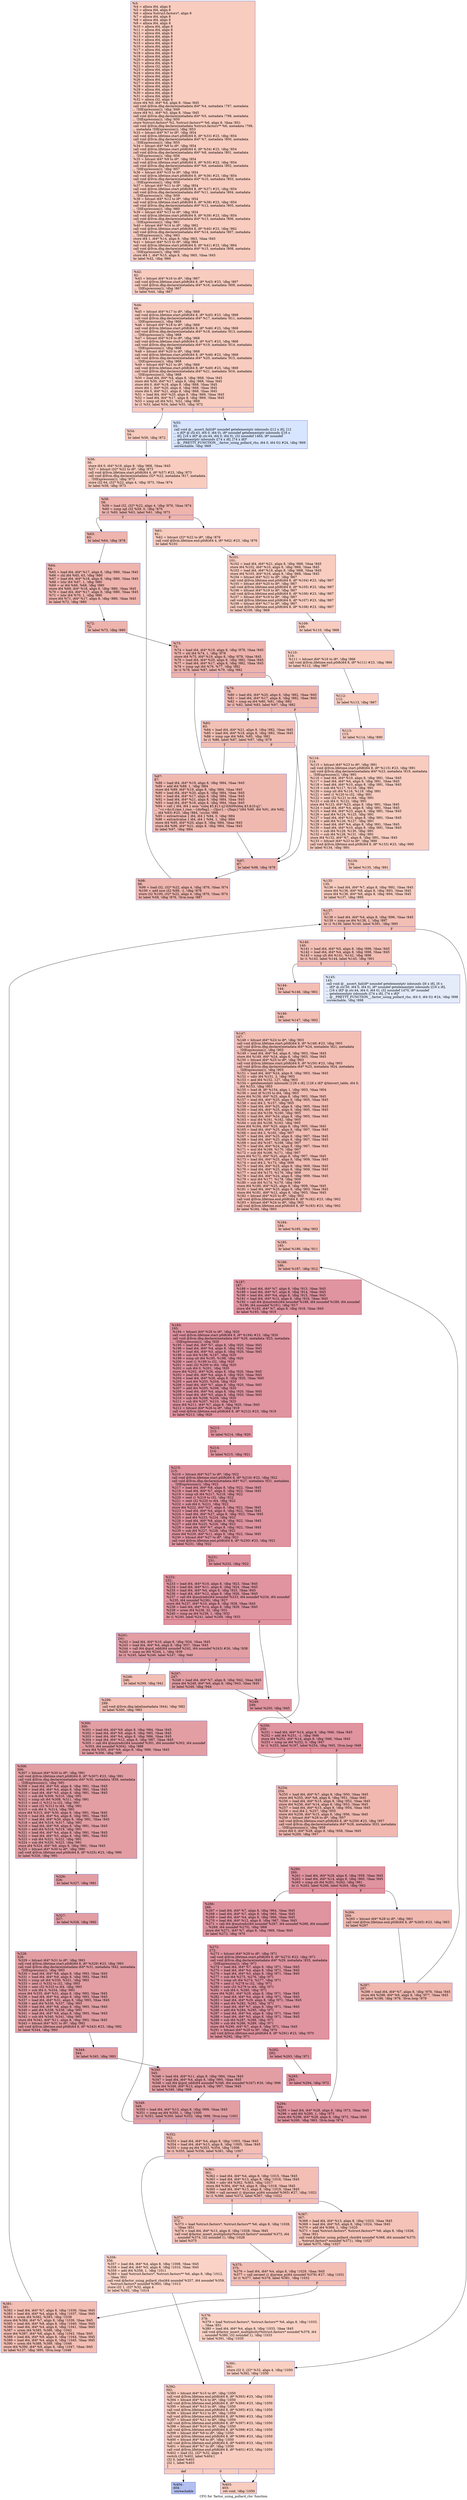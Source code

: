digraph "CFG for 'factor_using_pollard_rho' function" {
	label="CFG for 'factor_using_pollard_rho' function";

	Node0x19f67d0 [shape=record,color="#3d50c3ff", style=filled, fillcolor="#f08b6e70",label="{%3:\l  %4 = alloca i64, align 8\l  %5 = alloca i64, align 8\l  %6 = alloca %struct.factors*, align 8\l  %7 = alloca i64, align 8\l  %8 = alloca i64, align 8\l  %9 = alloca i64, align 8\l  %10 = alloca i64, align 8\l  %11 = alloca i64, align 8\l  %12 = alloca i64, align 8\l  %13 = alloca i64, align 8\l  %14 = alloca i64, align 8\l  %15 = alloca i64, align 8\l  %16 = alloca i64, align 8\l  %17 = alloca i64, align 8\l  %18 = alloca i64, align 8\l  %19 = alloca i64, align 8\l  %20 = alloca i64, align 8\l  %21 = alloca i64, align 8\l  %22 = alloca i32, align 4\l  %23 = alloca i64, align 8\l  %24 = alloca i64, align 8\l  %25 = alloca i64, align 8\l  %26 = alloca i64, align 8\l  %27 = alloca i64, align 8\l  %28 = alloca i64, align 8\l  %29 = alloca i64, align 8\l  %30 = alloca i64, align 8\l  %31 = alloca i64, align 8\l  %32 = alloca i32, align 4\l  store i64 %0, i64* %4, align 8, !tbaa !845\l  call void @llvm.dbg.declare(metadata i64* %4, metadata !797, metadata\l... !DIExpression()), !dbg !849\l  store i64 %1, i64* %5, align 8, !tbaa !845\l  call void @llvm.dbg.declare(metadata i64* %5, metadata !798, metadata\l... !DIExpression()), !dbg !850\l  store %struct.factors* %2, %struct.factors** %6, align 8, !tbaa !851\l  call void @llvm.dbg.declare(metadata %struct.factors** %6, metadata !799,\l... metadata !DIExpression()), !dbg !853\l  %33 = bitcast i64* %7 to i8*, !dbg !854\l  call void @llvm.lifetime.start.p0i8(i64 8, i8* %33) #23, !dbg !854\l  call void @llvm.dbg.declare(metadata i64* %7, metadata !800, metadata\l... !DIExpression()), !dbg !855\l  %34 = bitcast i64* %8 to i8*, !dbg !854\l  call void @llvm.lifetime.start.p0i8(i64 8, i8* %34) #23, !dbg !854\l  call void @llvm.dbg.declare(metadata i64* %8, metadata !801, metadata\l... !DIExpression()), !dbg !856\l  %35 = bitcast i64* %9 to i8*, !dbg !854\l  call void @llvm.lifetime.start.p0i8(i64 8, i8* %35) #23, !dbg !854\l  call void @llvm.dbg.declare(metadata i64* %9, metadata !802, metadata\l... !DIExpression()), !dbg !857\l  %36 = bitcast i64* %10 to i8*, !dbg !854\l  call void @llvm.lifetime.start.p0i8(i64 8, i8* %36) #23, !dbg !854\l  call void @llvm.dbg.declare(metadata i64* %10, metadata !803, metadata\l... !DIExpression()), !dbg !858\l  %37 = bitcast i64* %11 to i8*, !dbg !854\l  call void @llvm.lifetime.start.p0i8(i64 8, i8* %37) #23, !dbg !854\l  call void @llvm.dbg.declare(metadata i64* %11, metadata !804, metadata\l... !DIExpression()), !dbg !859\l  %38 = bitcast i64* %12 to i8*, !dbg !854\l  call void @llvm.lifetime.start.p0i8(i64 8, i8* %38) #23, !dbg !854\l  call void @llvm.dbg.declare(metadata i64* %12, metadata !805, metadata\l... !DIExpression()), !dbg !860\l  %39 = bitcast i64* %13 to i8*, !dbg !854\l  call void @llvm.lifetime.start.p0i8(i64 8, i8* %39) #23, !dbg !854\l  call void @llvm.dbg.declare(metadata i64* %13, metadata !806, metadata\l... !DIExpression()), !dbg !861\l  %40 = bitcast i64* %14 to i8*, !dbg !862\l  call void @llvm.lifetime.start.p0i8(i64 8, i8* %40) #23, !dbg !862\l  call void @llvm.dbg.declare(metadata i64* %14, metadata !807, metadata\l... !DIExpression()), !dbg !863\l  store i64 1, i64* %14, align 8, !dbg !863, !tbaa !845\l  %41 = bitcast i64* %15 to i8*, !dbg !864\l  call void @llvm.lifetime.start.p0i8(i64 8, i8* %41) #23, !dbg !864\l  call void @llvm.dbg.declare(metadata i64* %15, metadata !808, metadata\l... !DIExpression()), !dbg !865\l  store i64 1, i64* %15, align 8, !dbg !865, !tbaa !845\l  br label %42, !dbg !866\l}"];
	Node0x19f67d0 -> Node0x19f6a90;
	Node0x19f6a90 [shape=record,color="#3d50c3ff", style=filled, fillcolor="#f08b6e70",label="{%42:\l42:                                               \l  %43 = bitcast i64* %16 to i8*, !dbg !867\l  call void @llvm.lifetime.start.p0i8(i64 8, i8* %43) #23, !dbg !867\l  call void @llvm.dbg.declare(metadata i64* %16, metadata !809, metadata\l... !DIExpression()), !dbg !867\l  br label %44, !dbg !867\l}"];
	Node0x19f6a90 -> Node0x19f6ae0;
	Node0x19f6ae0 [shape=record,color="#3d50c3ff", style=filled, fillcolor="#f08b6e70",label="{%44:\l44:                                               \l  %45 = bitcast i64* %17 to i8*, !dbg !868\l  call void @llvm.lifetime.start.p0i8(i64 8, i8* %45) #23, !dbg !868\l  call void @llvm.dbg.declare(metadata i64* %17, metadata !811, metadata\l... !DIExpression()), !dbg !868\l  %46 = bitcast i64* %18 to i8*, !dbg !868\l  call void @llvm.lifetime.start.p0i8(i64 8, i8* %46) #23, !dbg !868\l  call void @llvm.dbg.declare(metadata i64* %18, metadata !813, metadata\l... !DIExpression()), !dbg !868\l  %47 = bitcast i64* %19 to i8*, !dbg !868\l  call void @llvm.lifetime.start.p0i8(i64 8, i8* %47) #23, !dbg !868\l  call void @llvm.dbg.declare(metadata i64* %19, metadata !814, metadata\l... !DIExpression()), !dbg !868\l  %48 = bitcast i64* %20 to i8*, !dbg !868\l  call void @llvm.lifetime.start.p0i8(i64 8, i8* %48) #23, !dbg !868\l  call void @llvm.dbg.declare(metadata i64* %20, metadata !815, metadata\l... !DIExpression()), !dbg !868\l  %49 = bitcast i64* %21 to i8*, !dbg !868\l  call void @llvm.lifetime.start.p0i8(i64 8, i8* %49) #23, !dbg !868\l  call void @llvm.dbg.declare(metadata i64* %21, metadata !816, metadata\l... !DIExpression()), !dbg !868\l  %50 = load i64, i64* %4, align 8, !dbg !868, !tbaa !845\l  store i64 %50, i64* %17, align 8, !dbg !868, !tbaa !845\l  store i64 0, i64* %18, align 8, !dbg !868, !tbaa !845\l  store i64 1, i64* %20, align 8, !dbg !868, !tbaa !845\l  store i64 0, i64* %21, align 8, !dbg !868, !tbaa !845\l  %51 = load i64, i64* %20, align 8, !dbg !869, !tbaa !845\l  %52 = load i64, i64* %17, align 8, !dbg !869, !tbaa !845\l  %53 = icmp ult i64 %51, %52, !dbg !869\l  br i1 %53, label %54, label %55, !dbg !872\l|{<s0>T|<s1>F}}"];
	Node0x19f6ae0:s0 -> Node0x19f6b30;
	Node0x19f6ae0:s1 -> Node0x19f6b80;
	Node0x19f6b30 [shape=record,color="#3d50c3ff", style=filled, fillcolor="#f08b6e70",label="{%54:\l54:                                               \l  br label %56, !dbg !872\l}"];
	Node0x19f6b30 -> Node0x19f6bd0;
	Node0x19f6b80 [shape=record,color="#3d50c3ff", style=filled, fillcolor="#a7c5fe70",label="{%55:\l55:                                               \l  call void @__assert_fail(i8* noundef getelementptr inbounds ([12 x i8], [12\l... x i8]* @.str.43, i64 0, i64 0), i8* noundef getelementptr inbounds ([16 x\l... i8], [16 x i8]* @.str.44, i64 0, i64 0), i32 noundef 1464, i8* noundef\l... getelementptr inbounds ([74 x i8], [74 x i8]*\l... @__PRETTY_FUNCTION__.factor_using_pollard_rho, i64 0, i64 0)) #24, !dbg !869\l  unreachable, !dbg !869\l}"];
	Node0x19f6bd0 [shape=record,color="#3d50c3ff", style=filled, fillcolor="#f08b6e70",label="{%56:\l56:                                               \l  store i64 0, i64* %19, align 8, !dbg !868, !tbaa !845\l  %57 = bitcast i32* %22 to i8*, !dbg !873\l  call void @llvm.lifetime.start.p0i8(i64 4, i8* %57) #23, !dbg !873\l  call void @llvm.dbg.declare(metadata i32* %22, metadata !817, metadata\l... !DIExpression()), !dbg !873\l  store i32 64, i32* %22, align 4, !dbg !873, !tbaa !874\l  br label %58, !dbg !873\l}"];
	Node0x19f6bd0 -> Node0x19f6c20;
	Node0x19f6c20 [shape=record,color="#3d50c3ff", style=filled, fillcolor="#d8564670",label="{%58:\l58:                                               \l  %59 = load i32, i32* %22, align 4, !dbg !876, !tbaa !874\l  %60 = icmp sgt i32 %59, 0, !dbg !876\l  br i1 %60, label %63, label %61, !dbg !873\l|{<s0>T|<s1>F}}"];
	Node0x19f6c20:s0 -> Node0x19f6cc0;
	Node0x19f6c20:s1 -> Node0x19f6c70;
	Node0x19f6c70 [shape=record,color="#3d50c3ff", style=filled, fillcolor="#f08b6e70",label="{%61:\l61:                                               \l  %62 = bitcast i32* %22 to i8*, !dbg !876\l  call void @llvm.lifetime.end.p0i8(i64 4, i8* %62) #23, !dbg !876\l  br label %101\l}"];
	Node0x19f6c70 -> Node0x19f6f90;
	Node0x19f6cc0 [shape=record,color="#3d50c3ff", style=filled, fillcolor="#d8564670",label="{%63:\l63:                                               \l  br label %64, !dbg !878\l}"];
	Node0x19f6cc0 -> Node0x19f6d10;
	Node0x19f6d10 [shape=record,color="#3d50c3ff", style=filled, fillcolor="#d8564670",label="{%64:\l64:                                               \l  %65 = load i64, i64* %17, align 8, !dbg !880, !tbaa !845\l  %66 = shl i64 %65, 63, !dbg !880\l  %67 = load i64, i64* %18, align 8, !dbg !880, !tbaa !845\l  %68 = lshr i64 %67, 1, !dbg !880\l  %69 = or i64 %66, %68, !dbg !880\l  store i64 %69, i64* %18, align 8, !dbg !880, !tbaa !845\l  %70 = load i64, i64* %17, align 8, !dbg !880, !tbaa !845\l  %71 = lshr i64 %70, 1, !dbg !880\l  store i64 %71, i64* %17, align 8, !dbg !880, !tbaa !845\l  br label %72, !dbg !880\l}"];
	Node0x19f6d10 -> Node0x19f6d60;
	Node0x19f6d60 [shape=record,color="#3d50c3ff", style=filled, fillcolor="#d8564670",label="{%72:\l72:                                               \l  br label %73, !dbg !880\l}"];
	Node0x19f6d60 -> Node0x19f6db0;
	Node0x19f6db0 [shape=record,color="#3d50c3ff", style=filled, fillcolor="#d8564670",label="{%73:\l73:                                               \l  %74 = load i64, i64* %19, align 8, !dbg !878, !tbaa !845\l  %75 = shl i64 %74, 1, !dbg !878\l  store i64 %75, i64* %19, align 8, !dbg !878, !tbaa !845\l  %76 = load i64, i64* %20, align 8, !dbg !882, !tbaa !845\l  %77 = load i64, i64* %17, align 8, !dbg !882, !tbaa !845\l  %78 = icmp ugt i64 %76, %77, !dbg !882\l  br i1 %78, label %87, label %79, !dbg !882\l|{<s0>T|<s1>F}}"];
	Node0x19f6db0:s0 -> Node0x19f6ea0;
	Node0x19f6db0:s1 -> Node0x19f6e00;
	Node0x19f6e00 [shape=record,color="#3d50c3ff", style=filled, fillcolor="#de614d70",label="{%79:\l79:                                               \l  %80 = load i64, i64* %20, align 8, !dbg !882, !tbaa !845\l  %81 = load i64, i64* %17, align 8, !dbg !882, !tbaa !845\l  %82 = icmp eq i64 %80, %81, !dbg !882\l  br i1 %82, label %83, label %97, !dbg !882\l|{<s0>T|<s1>F}}"];
	Node0x19f6e00:s0 -> Node0x19f6e50;
	Node0x19f6e00:s1 -> Node0x19f6ef0;
	Node0x19f6e50 [shape=record,color="#3d50c3ff", style=filled, fillcolor="#e5705870",label="{%83:\l83:                                               \l  %84 = load i64, i64* %21, align 8, !dbg !882, !tbaa !845\l  %85 = load i64, i64* %18, align 8, !dbg !882, !tbaa !845\l  %86 = icmp uge i64 %84, %85, !dbg !882\l  br i1 %86, label %87, label %97, !dbg !878\l|{<s0>T|<s1>F}}"];
	Node0x19f6e50:s0 -> Node0x19f6ea0;
	Node0x19f6e50:s1 -> Node0x19f6ef0;
	Node0x19f6ea0 [shape=record,color="#3d50c3ff", style=filled, fillcolor="#de614d70",label="{%87:\l87:                                               \l  %88 = load i64, i64* %19, align 8, !dbg !884, !tbaa !845\l  %89 = add i64 %88, 1, !dbg !884\l  store i64 %89, i64* %19, align 8, !dbg !884, !tbaa !845\l  %90 = load i64, i64* %20, align 8, !dbg !884, !tbaa !845\l  %91 = load i64, i64* %17, align 8, !dbg !884, !tbaa !845\l  %92 = load i64, i64* %21, align 8, !dbg !884, !tbaa !845\l  %93 = load i64, i64* %18, align 8, !dbg !884, !tbaa !845\l  %94 = call \{ i64, i64 \} asm \"subq $5,$\{1:q\}\\0A\\09sbbq $3,$\{0:q\}\",\l... \"=r,=&r,0,rme,1,rme,~\{dirflag\},~\{fpsr\},~\{flags\}\"(i64 %90, i64 %91, i64 %92,\l... i64 %93) #25, !dbg !884, !srcloc !886\l  %95 = extractvalue \{ i64, i64 \} %94, 0, !dbg !884\l  %96 = extractvalue \{ i64, i64 \} %94, 1, !dbg !884\l  store i64 %95, i64* %20, align 8, !dbg !884, !tbaa !845\l  store i64 %96, i64* %21, align 8, !dbg !884, !tbaa !845\l  br label %97, !dbg !884\l}"];
	Node0x19f6ea0 -> Node0x19f6ef0;
	Node0x19f6ef0 [shape=record,color="#3d50c3ff", style=filled, fillcolor="#d8564670",label="{%97:\l97:                                               \l  br label %98, !dbg !878\l}"];
	Node0x19f6ef0 -> Node0x19f6f40;
	Node0x19f6f40 [shape=record,color="#3d50c3ff", style=filled, fillcolor="#d8564670",label="{%98:\l98:                                               \l  %99 = load i32, i32* %22, align 4, !dbg !876, !tbaa !874\l  %100 = add nsw i32 %99, -1, !dbg !876\l  store i32 %100, i32* %22, align 4, !dbg !876, !tbaa !874\l  br label %58, !dbg !876, !llvm.loop !887\l}"];
	Node0x19f6f40 -> Node0x19f6c20;
	Node0x19f6f90 [shape=record,color="#3d50c3ff", style=filled, fillcolor="#f08b6e70",label="{%101:\l101:                                              \l  %102 = load i64, i64* %21, align 8, !dbg !868, !tbaa !845\l  store i64 %102, i64* %10, align 8, !dbg !868, !tbaa !845\l  %103 = load i64, i64* %19, align 8, !dbg !868, !tbaa !845\l  store i64 %103, i64* %16, align 8, !dbg !868, !tbaa !845\l  %104 = bitcast i64* %21 to i8*, !dbg !867\l  call void @llvm.lifetime.end.p0i8(i64 8, i8* %104) #23, !dbg !867\l  %105 = bitcast i64* %20 to i8*, !dbg !867\l  call void @llvm.lifetime.end.p0i8(i64 8, i8* %105) #23, !dbg !867\l  %106 = bitcast i64* %19 to i8*, !dbg !867\l  call void @llvm.lifetime.end.p0i8(i64 8, i8* %106) #23, !dbg !867\l  %107 = bitcast i64* %18 to i8*, !dbg !867\l  call void @llvm.lifetime.end.p0i8(i64 8, i8* %107) #23, !dbg !867\l  %108 = bitcast i64* %17 to i8*, !dbg !867\l  call void @llvm.lifetime.end.p0i8(i64 8, i8* %108) #23, !dbg !867\l  br label %109, !dbg !868\l}"];
	Node0x19f6f90 -> Node0x19f6fe0;
	Node0x19f6fe0 [shape=record,color="#3d50c3ff", style=filled, fillcolor="#f08b6e70",label="{%109:\l109:                                              \l  br label %110, !dbg !868\l}"];
	Node0x19f6fe0 -> Node0x19f7030;
	Node0x19f7030 [shape=record,color="#3d50c3ff", style=filled, fillcolor="#f08b6e70",label="{%110:\l110:                                              \l  %111 = bitcast i64* %16 to i8*, !dbg !866\l  call void @llvm.lifetime.end.p0i8(i64 8, i8* %111) #23, !dbg !866\l  br label %112, !dbg !867\l}"];
	Node0x19f7030 -> Node0x19f7080;
	Node0x19f7080 [shape=record,color="#3d50c3ff", style=filled, fillcolor="#f08b6e70",label="{%112:\l112:                                              \l  br label %113, !dbg !867\l}"];
	Node0x19f7080 -> Node0x19f70d0;
	Node0x19f70d0 [shape=record,color="#3d50c3ff", style=filled, fillcolor="#f08b6e70",label="{%113:\l113:                                              \l  br label %114, !dbg !890\l}"];
	Node0x19f70d0 -> Node0x19f7120;
	Node0x19f7120 [shape=record,color="#3d50c3ff", style=filled, fillcolor="#f08b6e70",label="{%114:\l114:                                              \l  %115 = bitcast i64* %23 to i8*, !dbg !891\l  call void @llvm.lifetime.start.p0i8(i64 8, i8* %115) #23, !dbg !891\l  call void @llvm.dbg.declare(metadata i64* %23, metadata !819, metadata\l... !DIExpression()), !dbg !891\l  %116 = load i64, i64* %10, align 8, !dbg !891, !tbaa !845\l  %117 = load i64, i64* %4, align 8, !dbg !891, !tbaa !845\l  %118 = load i64, i64* %10, align 8, !dbg !891, !tbaa !845\l  %119 = sub i64 %117, %118, !dbg !891\l  %120 = icmp ult i64 %116, %119, !dbg !891\l  %121 = zext i1 %120 to i32, !dbg !891\l  %122 = sext i32 %121 to i64, !dbg !891\l  %123 = sub i64 0, %122, !dbg !891\l  store i64 %123, i64* %23, align 8, !dbg !891, !tbaa !845\l  %124 = load i64, i64* %4, align 8, !dbg !891, !tbaa !845\l  %125 = load i64, i64* %23, align 8, !dbg !891, !tbaa !845\l  %126 = and i64 %124, %125, !dbg !891\l  %127 = load i64, i64* %10, align 8, !dbg !891, !tbaa !845\l  %128 = add i64 %126, %127, !dbg !891\l  %129 = load i64, i64* %4, align 8, !dbg !891, !tbaa !845\l  %130 = load i64, i64* %10, align 8, !dbg !891, !tbaa !845\l  %131 = sub i64 %129, %130, !dbg !891\l  %132 = sub i64 %128, %131, !dbg !891\l  store i64 %132, i64* %7, align 8, !dbg !891, !tbaa !845\l  %133 = bitcast i64* %23 to i8*, !dbg !890\l  call void @llvm.lifetime.end.p0i8(i64 8, i8* %133) #23, !dbg !890\l  br label %134, !dbg !891\l}"];
	Node0x19f7120 -> Node0x19f7170;
	Node0x19f7170 [shape=record,color="#3d50c3ff", style=filled, fillcolor="#f08b6e70",label="{%134:\l134:                                              \l  br label %135, !dbg !891\l}"];
	Node0x19f7170 -> Node0x19f71c0;
	Node0x19f71c0 [shape=record,color="#3d50c3ff", style=filled, fillcolor="#f08b6e70",label="{%135:\l135:                                              \l  %136 = load i64, i64* %7, align 8, !dbg !892, !tbaa !845\l  store i64 %136, i64* %8, align 8, !dbg !893, !tbaa !845\l  store i64 %136, i64* %9, align 8, !dbg !894, !tbaa !845\l  br label %137, !dbg !895\l}"];
	Node0x19f71c0 -> Node0x19f7210;
	Node0x19f7210 [shape=record,color="#3d50c3ff", style=filled, fillcolor="#e36c5570",label="{%137:\l137:                                              \l  %138 = load i64, i64* %4, align 8, !dbg !896, !tbaa !845\l  %139 = icmp ne i64 %138, 1, !dbg !897\l  br i1 %139, label %140, label %391, !dbg !895\l|{<s0>T|<s1>F}}"];
	Node0x19f7210:s0 -> Node0x19f7260;
	Node0x19f7210:s1 -> Node0x19f80c0;
	Node0x19f7260 [shape=record,color="#3d50c3ff", style=filled, fillcolor="#e36c5570",label="{%140:\l140:                                              \l  %141 = load i64, i64* %5, align 8, !dbg !898, !tbaa !845\l  %142 = load i64, i64* %4, align 8, !dbg !898, !tbaa !845\l  %143 = icmp ult i64 %141, %142, !dbg !898\l  br i1 %143, label %144, label %145, !dbg !901\l|{<s0>T|<s1>F}}"];
	Node0x19f7260:s0 -> Node0x19f72b0;
	Node0x19f7260:s1 -> Node0x19f7300;
	Node0x19f72b0 [shape=record,color="#3d50c3ff", style=filled, fillcolor="#e36c5570",label="{%144:\l144:                                              \l  br label %146, !dbg !901\l}"];
	Node0x19f72b0 -> Node0x19f7350;
	Node0x19f7300 [shape=record,color="#3d50c3ff", style=filled, fillcolor="#c1d4f470",label="{%145:\l145:                                              \l  call void @__assert_fail(i8* noundef getelementptr inbounds ([6 x i8], [6 x\l... i8]* @.str.50, i64 0, i64 0), i8* noundef getelementptr inbounds ([16 x i8],\l... [16 x i8]* @.str.44, i64 0, i64 0), i32 noundef 1470, i8* noundef\l... getelementptr inbounds ([74 x i8], [74 x i8]*\l... @__PRETTY_FUNCTION__.factor_using_pollard_rho, i64 0, i64 0)) #24, !dbg !898\l  unreachable, !dbg !898\l}"];
	Node0x19f7350 [shape=record,color="#3d50c3ff", style=filled, fillcolor="#e36c5570",label="{%146:\l146:                                              \l  br label %147, !dbg !902\l}"];
	Node0x19f7350 -> Node0x19f73a0;
	Node0x19f73a0 [shape=record,color="#3d50c3ff", style=filled, fillcolor="#e36c5570",label="{%147:\l147:                                              \l  %148 = bitcast i64* %24 to i8*, !dbg !903\l  call void @llvm.lifetime.start.p0i8(i64 8, i8* %148) #23, !dbg !903\l  call void @llvm.dbg.declare(metadata i64* %24, metadata !821, metadata\l... !DIExpression()), !dbg !903\l  %149 = load i64, i64* %4, align 8, !dbg !903, !tbaa !845\l  store i64 %149, i64* %24, align 8, !dbg !903, !tbaa !845\l  %150 = bitcast i64* %25 to i8*, !dbg !903\l  call void @llvm.lifetime.start.p0i8(i64 8, i8* %150) #23, !dbg !903\l  call void @llvm.dbg.declare(metadata i64* %25, metadata !824, metadata\l... !DIExpression()), !dbg !903\l  %151 = load i64, i64* %24, align 8, !dbg !903, !tbaa !845\l  %152 = udiv i64 %151, 2, !dbg !903\l  %153 = and i64 %152, 127, !dbg !903\l  %154 = getelementptr inbounds [128 x i8], [128 x i8]* @binvert_table, i64 0,\l... i64 %153, !dbg !903\l  %155 = load i8, i8* %154, align 1, !dbg !903, !tbaa !904\l  %156 = zext i8 %155 to i64, !dbg !903\l  store i64 %156, i64* %25, align 8, !dbg !903, !tbaa !845\l  %157 = load i64, i64* %25, align 8, !dbg !905, !tbaa !845\l  %158 = mul i64 2, %157, !dbg !905\l  %159 = load i64, i64* %25, align 8, !dbg !905, !tbaa !845\l  %160 = load i64, i64* %25, align 8, !dbg !905, !tbaa !845\l  %161 = mul i64 %159, %160, !dbg !905\l  %162 = load i64, i64* %24, align 8, !dbg !905, !tbaa !845\l  %163 = mul i64 %161, %162, !dbg !905\l  %164 = sub i64 %158, %163, !dbg !905\l  store i64 %164, i64* %25, align 8, !dbg !905, !tbaa !845\l  %165 = load i64, i64* %25, align 8, !dbg !907, !tbaa !845\l  %166 = mul i64 2, %165, !dbg !907\l  %167 = load i64, i64* %25, align 8, !dbg !907, !tbaa !845\l  %168 = load i64, i64* %25, align 8, !dbg !907, !tbaa !845\l  %169 = mul i64 %167, %168, !dbg !907\l  %170 = load i64, i64* %24, align 8, !dbg !907, !tbaa !845\l  %171 = mul i64 %169, %170, !dbg !907\l  %172 = sub i64 %166, %171, !dbg !907\l  store i64 %172, i64* %25, align 8, !dbg !907, !tbaa !845\l  %173 = load i64, i64* %25, align 8, !dbg !909, !tbaa !845\l  %174 = mul i64 2, %173, !dbg !909\l  %175 = load i64, i64* %25, align 8, !dbg !909, !tbaa !845\l  %176 = load i64, i64* %25, align 8, !dbg !909, !tbaa !845\l  %177 = mul i64 %175, %176, !dbg !909\l  %178 = load i64, i64* %24, align 8, !dbg !909, !tbaa !845\l  %179 = mul i64 %177, %178, !dbg !909\l  %180 = sub i64 %174, %179, !dbg !909\l  store i64 %180, i64* %25, align 8, !dbg !909, !tbaa !845\l  %181 = load i64, i64* %25, align 8, !dbg !903, !tbaa !845\l  store i64 %181, i64* %12, align 8, !dbg !903, !tbaa !845\l  %182 = bitcast i64* %25 to i8*, !dbg !902\l  call void @llvm.lifetime.end.p0i8(i64 8, i8* %182) #23, !dbg !902\l  %183 = bitcast i64* %24 to i8*, !dbg !902\l  call void @llvm.lifetime.end.p0i8(i64 8, i8* %183) #23, !dbg !902\l  br label %184, !dbg !903\l}"];
	Node0x19f73a0 -> Node0x19f73f0;
	Node0x19f73f0 [shape=record,color="#3d50c3ff", style=filled, fillcolor="#e36c5570",label="{%184:\l184:                                              \l  br label %185, !dbg !903\l}"];
	Node0x19f73f0 -> Node0x19f7440;
	Node0x19f7440 [shape=record,color="#3d50c3ff", style=filled, fillcolor="#e36c5570",label="{%185:\l185:                                              \l  br label %186, !dbg !911\l}"];
	Node0x19f7440 -> Node0x19f7490;
	Node0x19f7490 [shape=record,color="#3d50c3ff", style=filled, fillcolor="#d8564670",label="{%186:\l186:                                              \l  br label %187, !dbg !912\l}"];
	Node0x19f7490 -> Node0x19f74e0;
	Node0x19f74e0 [shape=record,color="#b70d28ff", style=filled, fillcolor="#b70d2870",label="{%187:\l187:                                              \l  %188 = load i64, i64* %7, align 8, !dbg !913, !tbaa !845\l  %189 = load i64, i64* %7, align 8, !dbg !914, !tbaa !845\l  %190 = load i64, i64* %4, align 8, !dbg !915, !tbaa !845\l  %191 = load i64, i64* %12, align 8, !dbg !916, !tbaa !845\l  %192 = call i64 @mulredc(i64 noundef %188, i64 noundef %189, i64 noundef\l... %190, i64 noundef %191), !dbg !917\l  store i64 %192, i64* %7, align 8, !dbg !918, !tbaa !845\l  br label %193, !dbg !919\l}"];
	Node0x19f74e0 -> Node0x19f7530;
	Node0x19f7530 [shape=record,color="#b70d28ff", style=filled, fillcolor="#b70d2870",label="{%193:\l193:                                              \l  %194 = bitcast i64* %26 to i8*, !dbg !920\l  call void @llvm.lifetime.start.p0i8(i64 8, i8* %194) #23, !dbg !920\l  call void @llvm.dbg.declare(metadata i64* %26, metadata !825, metadata\l... !DIExpression()), !dbg !920\l  %195 = load i64, i64* %7, align 8, !dbg !920, !tbaa !845\l  %196 = load i64, i64* %4, align 8, !dbg !920, !tbaa !845\l  %197 = load i64, i64* %5, align 8, !dbg !920, !tbaa !845\l  %198 = sub i64 %196, %197, !dbg !920\l  %199 = icmp ult i64 %195, %198, !dbg !920\l  %200 = zext i1 %199 to i32, !dbg !920\l  %201 = sext i32 %200 to i64, !dbg !920\l  %202 = sub i64 0, %201, !dbg !920\l  store i64 %202, i64* %26, align 8, !dbg !920, !tbaa !845\l  %203 = load i64, i64* %4, align 8, !dbg !920, !tbaa !845\l  %204 = load i64, i64* %26, align 8, !dbg !920, !tbaa !845\l  %205 = and i64 %203, %204, !dbg !920\l  %206 = load i64, i64* %7, align 8, !dbg !920, !tbaa !845\l  %207 = add i64 %205, %206, !dbg !920\l  %208 = load i64, i64* %4, align 8, !dbg !920, !tbaa !845\l  %209 = load i64, i64* %5, align 8, !dbg !920, !tbaa !845\l  %210 = sub i64 %208, %209, !dbg !920\l  %211 = sub i64 %207, %210, !dbg !920\l  store i64 %211, i64* %7, align 8, !dbg !920, !tbaa !845\l  %212 = bitcast i64* %26 to i8*, !dbg !919\l  call void @llvm.lifetime.end.p0i8(i64 8, i8* %212) #23, !dbg !919\l  br label %213, !dbg !920\l}"];
	Node0x19f7530 -> Node0x19f7580;
	Node0x19f7580 [shape=record,color="#b70d28ff", style=filled, fillcolor="#b70d2870",label="{%213:\l213:                                              \l  br label %214, !dbg !920\l}"];
	Node0x19f7580 -> Node0x19f75d0;
	Node0x19f75d0 [shape=record,color="#b70d28ff", style=filled, fillcolor="#b70d2870",label="{%214:\l214:                                              \l  br label %215, !dbg !921\l}"];
	Node0x19f75d0 -> Node0x19f7620;
	Node0x19f7620 [shape=record,color="#b70d28ff", style=filled, fillcolor="#b70d2870",label="{%215:\l215:                                              \l  %216 = bitcast i64* %27 to i8*, !dbg !922\l  call void @llvm.lifetime.start.p0i8(i64 8, i8* %216) #23, !dbg !922\l  call void @llvm.dbg.declare(metadata i64* %27, metadata !831, metadata\l... !DIExpression()), !dbg !922\l  %217 = load i64, i64* %8, align 8, !dbg !922, !tbaa !845\l  %218 = load i64, i64* %7, align 8, !dbg !922, !tbaa !845\l  %219 = icmp ult i64 %217, %218, !dbg !922\l  %220 = zext i1 %219 to i32, !dbg !922\l  %221 = sext i32 %220 to i64, !dbg !922\l  %222 = sub i64 0, %221, !dbg !922\l  store i64 %222, i64* %27, align 8, !dbg !922, !tbaa !845\l  %223 = load i64, i64* %4, align 8, !dbg !922, !tbaa !845\l  %224 = load i64, i64* %27, align 8, !dbg !922, !tbaa !845\l  %225 = and i64 %223, %224, !dbg !922\l  %226 = load i64, i64* %8, align 8, !dbg !922, !tbaa !845\l  %227 = add i64 %225, %226, !dbg !922\l  %228 = load i64, i64* %7, align 8, !dbg !922, !tbaa !845\l  %229 = sub i64 %227, %228, !dbg !922\l  store i64 %229, i64* %11, align 8, !dbg !922, !tbaa !845\l  %230 = bitcast i64* %27 to i8*, !dbg !921\l  call void @llvm.lifetime.end.p0i8(i64 8, i8* %230) #23, !dbg !921\l  br label %231, !dbg !922\l}"];
	Node0x19f7620 -> Node0x19f7670;
	Node0x19f7670 [shape=record,color="#b70d28ff", style=filled, fillcolor="#b70d2870",label="{%231:\l231:                                              \l  br label %232, !dbg !922\l}"];
	Node0x19f7670 -> Node0x19f76c0;
	Node0x19f76c0 [shape=record,color="#b70d28ff", style=filled, fillcolor="#b70d2870",label="{%232:\l232:                                              \l  %233 = load i64, i64* %10, align 8, !dbg !923, !tbaa !845\l  %234 = load i64, i64* %11, align 8, !dbg !924, !tbaa !845\l  %235 = load i64, i64* %4, align 8, !dbg !925, !tbaa !845\l  %236 = load i64, i64* %12, align 8, !dbg !926, !tbaa !845\l  %237 = call i64 @mulredc(i64 noundef %233, i64 noundef %234, i64 noundef\l... %235, i64 noundef %236), !dbg !927\l  store i64 %237, i64* %10, align 8, !dbg !928, !tbaa !845\l  %238 = load i64, i64* %14, align 8, !dbg !929, !tbaa !845\l  %239 = urem i64 %238, 32, !dbg !931\l  %240 = icmp eq i64 %239, 1, !dbg !932\l  br i1 %240, label %241, label %249, !dbg !933\l|{<s0>T|<s1>F}}"];
	Node0x19f76c0:s0 -> Node0x19f7710;
	Node0x19f76c0:s1 -> Node0x19f7800;
	Node0x19f7710 [shape=record,color="#3d50c3ff", style=filled, fillcolor="#be242e70",label="{%241:\l241:                                              \l  %242 = load i64, i64* %10, align 8, !dbg !934, !tbaa !845\l  %243 = load i64, i64* %4, align 8, !dbg !937, !tbaa !845\l  %244 = call i64 @gcd_odd(i64 noundef %242, i64 noundef %243) #26, !dbg !938\l  %245 = icmp ne i64 %244, 1, !dbg !939\l  br i1 %245, label %246, label %247, !dbg !940\l|{<s0>T|<s1>F}}"];
	Node0x19f7710:s0 -> Node0x19f7760;
	Node0x19f7710:s1 -> Node0x19f77b0;
	Node0x19f7760 [shape=record,color="#3d50c3ff", style=filled, fillcolor="#e36c5570",label="{%246:\l246:                                              \l  br label %299, !dbg !941\l}"];
	Node0x19f7760 -> Node0x19f7b70;
	Node0x19f77b0 [shape=record,color="#3d50c3ff", style=filled, fillcolor="#be242e70",label="{%247:\l247:                                              \l  %248 = load i64, i64* %7, align 8, !dbg !942, !tbaa !845\l  store i64 %248, i64* %9, align 8, !dbg !943, !tbaa !845\l  br label %249, !dbg !944\l}"];
	Node0x19f77b0 -> Node0x19f7800;
	Node0x19f7800 [shape=record,color="#b70d28ff", style=filled, fillcolor="#b70d2870",label="{%249:\l249:                                              \l  br label %250, !dbg !945\l}"];
	Node0x19f7800 -> Node0x19f7850;
	Node0x19f7850 [shape=record,color="#b70d28ff", style=filled, fillcolor="#b70d2870",label="{%250:\l250:                                              \l  %251 = load i64, i64* %14, align 8, !dbg !946, !tbaa !845\l  %252 = add i64 %251, -1, !dbg !946\l  store i64 %252, i64* %14, align 8, !dbg !946, !tbaa !845\l  %253 = icmp ne i64 %252, 0, !dbg !947\l  br i1 %253, label %187, label %254, !dbg !945, !llvm.loop !948\l|{<s0>T|<s1>F}}"];
	Node0x19f7850:s0 -> Node0x19f74e0;
	Node0x19f7850:s1 -> Node0x19f78a0;
	Node0x19f78a0 [shape=record,color="#3d50c3ff", style=filled, fillcolor="#dc5d4a70",label="{%254:\l254:                                              \l  %255 = load i64, i64* %7, align 8, !dbg !950, !tbaa !845\l  store i64 %255, i64* %8, align 8, !dbg !951, !tbaa !845\l  %256 = load i64, i64* %15, align 8, !dbg !952, !tbaa !845\l  store i64 %256, i64* %14, align 8, !dbg !953, !tbaa !845\l  %257 = load i64, i64* %15, align 8, !dbg !954, !tbaa !845\l  %258 = mul i64 2, %257, !dbg !955\l  store i64 %258, i64* %15, align 8, !dbg !956, !tbaa !845\l  %259 = bitcast i64* %28 to i8*, !dbg !957\l  call void @llvm.lifetime.start.p0i8(i64 8, i8* %259) #23, !dbg !957\l  call void @llvm.dbg.declare(metadata i64* %28, metadata !833, metadata\l... !DIExpression()), !dbg !958\l  store i64 0, i64* %28, align 8, !dbg !958, !tbaa !845\l  br label %260, !dbg !957\l}"];
	Node0x19f78a0 -> Node0x19f78f0;
	Node0x19f78f0 [shape=record,color="#b70d28ff", style=filled, fillcolor="#b70d2870",label="{%260:\l260:                                              \l  %261 = load i64, i64* %28, align 8, !dbg !959, !tbaa !845\l  %262 = load i64, i64* %14, align 8, !dbg !960, !tbaa !845\l  %263 = icmp ult i64 %261, %262, !dbg !961\l  br i1 %263, label %266, label %264, !dbg !962\l|{<s0>T|<s1>F}}"];
	Node0x19f78f0:s0 -> Node0x19f7990;
	Node0x19f78f0:s1 -> Node0x19f7940;
	Node0x19f7940 [shape=record,color="#3d50c3ff", style=filled, fillcolor="#dc5d4a70",label="{%264:\l264:                                              \l  %265 = bitcast i64* %28 to i8*, !dbg !963\l  call void @llvm.lifetime.end.p0i8(i64 8, i8* %265) #23, !dbg !963\l  br label %297\l}"];
	Node0x19f7940 -> Node0x19f7b20;
	Node0x19f7990 [shape=record,color="#b70d28ff", style=filled, fillcolor="#b70d2870",label="{%266:\l266:                                              \l  %267 = load i64, i64* %7, align 8, !dbg !964, !tbaa !845\l  %268 = load i64, i64* %7, align 8, !dbg !965, !tbaa !845\l  %269 = load i64, i64* %4, align 8, !dbg !966, !tbaa !845\l  %270 = load i64, i64* %12, align 8, !dbg !967, !tbaa !845\l  %271 = call i64 @mulredc(i64 noundef %267, i64 noundef %268, i64 noundef\l... %269, i64 noundef %270), !dbg !968\l  store i64 %271, i64* %7, align 8, !dbg !969, !tbaa !845\l  br label %272, !dbg !970\l}"];
	Node0x19f7990 -> Node0x19f79e0;
	Node0x19f79e0 [shape=record,color="#b70d28ff", style=filled, fillcolor="#b70d2870",label="{%272:\l272:                                              \l  %273 = bitcast i64* %29 to i8*, !dbg !971\l  call void @llvm.lifetime.start.p0i8(i64 8, i8* %273) #23, !dbg !971\l  call void @llvm.dbg.declare(metadata i64* %29, metadata !835, metadata\l... !DIExpression()), !dbg !971\l  %274 = load i64, i64* %7, align 8, !dbg !971, !tbaa !845\l  %275 = load i64, i64* %4, align 8, !dbg !971, !tbaa !845\l  %276 = load i64, i64* %5, align 8, !dbg !971, !tbaa !845\l  %277 = sub i64 %275, %276, !dbg !971\l  %278 = icmp ult i64 %274, %277, !dbg !971\l  %279 = zext i1 %278 to i32, !dbg !971\l  %280 = sext i32 %279 to i64, !dbg !971\l  %281 = sub i64 0, %280, !dbg !971\l  store i64 %281, i64* %29, align 8, !dbg !971, !tbaa !845\l  %282 = load i64, i64* %4, align 8, !dbg !971, !tbaa !845\l  %283 = load i64, i64* %29, align 8, !dbg !971, !tbaa !845\l  %284 = and i64 %282, %283, !dbg !971\l  %285 = load i64, i64* %7, align 8, !dbg !971, !tbaa !845\l  %286 = add i64 %284, %285, !dbg !971\l  %287 = load i64, i64* %4, align 8, !dbg !971, !tbaa !845\l  %288 = load i64, i64* %5, align 8, !dbg !971, !tbaa !845\l  %289 = sub i64 %287, %288, !dbg !971\l  %290 = sub i64 %286, %289, !dbg !971\l  store i64 %290, i64* %7, align 8, !dbg !971, !tbaa !845\l  %291 = bitcast i64* %29 to i8*, !dbg !970\l  call void @llvm.lifetime.end.p0i8(i64 8, i8* %291) #23, !dbg !970\l  br label %292, !dbg !971\l}"];
	Node0x19f79e0 -> Node0x19f7a30;
	Node0x19f7a30 [shape=record,color="#b70d28ff", style=filled, fillcolor="#b70d2870",label="{%292:\l292:                                              \l  br label %293, !dbg !971\l}"];
	Node0x19f7a30 -> Node0x19f7a80;
	Node0x19f7a80 [shape=record,color="#b70d28ff", style=filled, fillcolor="#b70d2870",label="{%293:\l293:                                              \l  br label %294, !dbg !972\l}"];
	Node0x19f7a80 -> Node0x19f7ad0;
	Node0x19f7ad0 [shape=record,color="#b70d28ff", style=filled, fillcolor="#b70d2870",label="{%294:\l294:                                              \l  %295 = load i64, i64* %28, align 8, !dbg !973, !tbaa !845\l  %296 = add i64 %295, 1, !dbg !973\l  store i64 %296, i64* %28, align 8, !dbg !973, !tbaa !845\l  br label %260, !dbg !963, !llvm.loop !974\l}"];
	Node0x19f7ad0 -> Node0x19f78f0;
	Node0x19f7b20 [shape=record,color="#3d50c3ff", style=filled, fillcolor="#dc5d4a70",label="{%297:\l297:                                              \l  %298 = load i64, i64* %7, align 8, !dbg !976, !tbaa !845\l  store i64 %298, i64* %9, align 8, !dbg !977, !tbaa !845\l  br label %186, !dbg !978, !llvm.loop !979\l}"];
	Node0x19f7b20 -> Node0x19f7490;
	Node0x19f7b70 [shape=record,color="#3d50c3ff", style=filled, fillcolor="#e36c5570",label="{%299:\l299:                                              \l  call void @llvm.dbg.label(metadata !844), !dbg !982\l  br label %300, !dbg !983\l}"];
	Node0x19f7b70 -> Node0x19f7bc0;
	Node0x19f7bc0 [shape=record,color="#3d50c3ff", style=filled, fillcolor="#be242e70",label="{%300:\l300:                                              \l  %301 = load i64, i64* %9, align 8, !dbg !984, !tbaa !845\l  %302 = load i64, i64* %9, align 8, !dbg !985, !tbaa !845\l  %303 = load i64, i64* %4, align 8, !dbg !986, !tbaa !845\l  %304 = load i64, i64* %12, align 8, !dbg !987, !tbaa !845\l  %305 = call i64 @mulredc(i64 noundef %301, i64 noundef %302, i64 noundef\l... %303, i64 noundef %304), !dbg !988\l  store i64 %305, i64* %9, align 8, !dbg !989, !tbaa !845\l  br label %306, !dbg !990\l}"];
	Node0x19f7bc0 -> Node0x19f7c10;
	Node0x19f7c10 [shape=record,color="#3d50c3ff", style=filled, fillcolor="#be242e70",label="{%306:\l306:                                              \l  %307 = bitcast i64* %30 to i8*, !dbg !991\l  call void @llvm.lifetime.start.p0i8(i64 8, i8* %307) #23, !dbg !991\l  call void @llvm.dbg.declare(metadata i64* %30, metadata !839, metadata\l... !DIExpression()), !dbg !991\l  %308 = load i64, i64* %9, align 8, !dbg !991, !tbaa !845\l  %309 = load i64, i64* %4, align 8, !dbg !991, !tbaa !845\l  %310 = load i64, i64* %5, align 8, !dbg !991, !tbaa !845\l  %311 = sub i64 %309, %310, !dbg !991\l  %312 = icmp ult i64 %308, %311, !dbg !991\l  %313 = zext i1 %312 to i32, !dbg !991\l  %314 = sext i32 %313 to i64, !dbg !991\l  %315 = sub i64 0, %314, !dbg !991\l  store i64 %315, i64* %30, align 8, !dbg !991, !tbaa !845\l  %316 = load i64, i64* %4, align 8, !dbg !991, !tbaa !845\l  %317 = load i64, i64* %30, align 8, !dbg !991, !tbaa !845\l  %318 = and i64 %316, %317, !dbg !991\l  %319 = load i64, i64* %9, align 8, !dbg !991, !tbaa !845\l  %320 = add i64 %318, %319, !dbg !991\l  %321 = load i64, i64* %4, align 8, !dbg !991, !tbaa !845\l  %322 = load i64, i64* %5, align 8, !dbg !991, !tbaa !845\l  %323 = sub i64 %321, %322, !dbg !991\l  %324 = sub i64 %320, %323, !dbg !991\l  store i64 %324, i64* %9, align 8, !dbg !991, !tbaa !845\l  %325 = bitcast i64* %30 to i8*, !dbg !990\l  call void @llvm.lifetime.end.p0i8(i64 8, i8* %325) #23, !dbg !990\l  br label %326, !dbg !991\l}"];
	Node0x19f7c10 -> Node0x19f7c60;
	Node0x19f7c60 [shape=record,color="#3d50c3ff", style=filled, fillcolor="#be242e70",label="{%326:\l326:                                              \l  br label %327, !dbg !991\l}"];
	Node0x19f7c60 -> Node0x19f7cb0;
	Node0x19f7cb0 [shape=record,color="#3d50c3ff", style=filled, fillcolor="#be242e70",label="{%327:\l327:                                              \l  br label %328, !dbg !992\l}"];
	Node0x19f7cb0 -> Node0x19f7d00;
	Node0x19f7d00 [shape=record,color="#3d50c3ff", style=filled, fillcolor="#be242e70",label="{%328:\l328:                                              \l  %329 = bitcast i64* %31 to i8*, !dbg !993\l  call void @llvm.lifetime.start.p0i8(i64 8, i8* %329) #23, !dbg !993\l  call void @llvm.dbg.declare(metadata i64* %31, metadata !842, metadata\l... !DIExpression()), !dbg !993\l  %330 = load i64, i64* %8, align 8, !dbg !993, !tbaa !845\l  %331 = load i64, i64* %9, align 8, !dbg !993, !tbaa !845\l  %332 = icmp ult i64 %330, %331, !dbg !993\l  %333 = zext i1 %332 to i32, !dbg !993\l  %334 = sext i32 %333 to i64, !dbg !993\l  %335 = sub i64 0, %334, !dbg !993\l  store i64 %335, i64* %31, align 8, !dbg !993, !tbaa !845\l  %336 = load i64, i64* %4, align 8, !dbg !993, !tbaa !845\l  %337 = load i64, i64* %31, align 8, !dbg !993, !tbaa !845\l  %338 = and i64 %336, %337, !dbg !993\l  %339 = load i64, i64* %8, align 8, !dbg !993, !tbaa !845\l  %340 = add i64 %338, %339, !dbg !993\l  %341 = load i64, i64* %9, align 8, !dbg !993, !tbaa !845\l  %342 = sub i64 %340, %341, !dbg !993\l  store i64 %342, i64* %11, align 8, !dbg !993, !tbaa !845\l  %343 = bitcast i64* %31 to i8*, !dbg !992\l  call void @llvm.lifetime.end.p0i8(i64 8, i8* %343) #23, !dbg !992\l  br label %344, !dbg !993\l}"];
	Node0x19f7d00 -> Node0x19f7d50;
	Node0x19f7d50 [shape=record,color="#3d50c3ff", style=filled, fillcolor="#be242e70",label="{%344:\l344:                                              \l  br label %345, !dbg !993\l}"];
	Node0x19f7d50 -> Node0x19f7da0;
	Node0x19f7da0 [shape=record,color="#3d50c3ff", style=filled, fillcolor="#be242e70",label="{%345:\l345:                                              \l  %346 = load i64, i64* %11, align 8, !dbg !994, !tbaa !845\l  %347 = load i64, i64* %4, align 8, !dbg !995, !tbaa !845\l  %348 = call i64 @gcd_odd(i64 noundef %346, i64 noundef %347) #26, !dbg !996\l  store i64 %348, i64* %13, align 8, !dbg !997, !tbaa !845\l  br label %349, !dbg !998\l}"];
	Node0x19f7da0 -> Node0x19f7df0;
	Node0x19f7df0 [shape=record,color="#3d50c3ff", style=filled, fillcolor="#be242e70",label="{%349:\l349:                                              \l  %350 = load i64, i64* %13, align 8, !dbg !999, !tbaa !845\l  %351 = icmp eq i64 %350, 1, !dbg !1000\l  br i1 %351, label %300, label %352, !dbg !998, !llvm.loop !1001\l|{<s0>T|<s1>F}}"];
	Node0x19f7df0:s0 -> Node0x19f7bc0;
	Node0x19f7df0:s1 -> Node0x19f7e40;
	Node0x19f7e40 [shape=record,color="#3d50c3ff", style=filled, fillcolor="#e36c5570",label="{%352:\l352:                                              \l  %353 = load i64, i64* %4, align 8, !dbg !1003, !tbaa !845\l  %354 = load i64, i64* %13, align 8, !dbg !1005, !tbaa !845\l  %355 = icmp eq i64 %353, %354, !dbg !1006\l  br i1 %355, label %356, label %361, !dbg !1007\l|{<s0>T|<s1>F}}"];
	Node0x19f7e40:s0 -> Node0x19f7e90;
	Node0x19f7e40:s1 -> Node0x19f7ee0;
	Node0x19f7e90 [shape=record,color="#3d50c3ff", style=filled, fillcolor="#f59c7d70",label="{%356:\l356:                                              \l  %357 = load i64, i64* %4, align 8, !dbg !1008, !tbaa !845\l  %358 = load i64, i64* %5, align 8, !dbg !1010, !tbaa !845\l  %359 = add i64 %358, 1, !dbg !1011\l  %360 = load %struct.factors*, %struct.factors** %6, align 8, !dbg !1012,\l... !tbaa !851\l  call void @factor_using_pollard_rho(i64 noundef %357, i64 noundef %359,\l... %struct.factors* noundef %360), !dbg !1013\l  store i32 1, i32* %32, align 4\l  br label %392, !dbg !1014\l}"];
	Node0x19f7e90 -> Node0x19f8110;
	Node0x19f7ee0 [shape=record,color="#3d50c3ff", style=filled, fillcolor="#e36c5570",label="{%361:\l361:                                              \l  %362 = load i64, i64* %4, align 8, !dbg !1015, !tbaa !845\l  %363 = load i64, i64* %13, align 8, !dbg !1016, !tbaa !845\l  %364 = udiv i64 %362, %363, !dbg !1017\l  store i64 %364, i64* %4, align 8, !dbg !1018, !tbaa !845\l  %365 = load i64, i64* %13, align 8, !dbg !1019, !tbaa !845\l  %366 = call zeroext i1 @prime_p(i64 noundef %365) #27, !dbg !1021\l  br i1 %366, label %372, label %367, !dbg !1022\l|{<s0>T|<s1>F}}"];
	Node0x19f7ee0:s0 -> Node0x19f7f80;
	Node0x19f7ee0:s1 -> Node0x19f7f30;
	Node0x19f7f30 [shape=record,color="#3d50c3ff", style=filled, fillcolor="#e8765c70",label="{%367:\l367:                                              \l  %368 = load i64, i64* %13, align 8, !dbg !1023, !tbaa !845\l  %369 = load i64, i64* %5, align 8, !dbg !1024, !tbaa !845\l  %370 = add i64 %369, 1, !dbg !1025\l  %371 = load %struct.factors*, %struct.factors** %6, align 8, !dbg !1026,\l... !tbaa !851\l  call void @factor_using_pollard_rho(i64 noundef %368, i64 noundef %370,\l... %struct.factors* noundef %371), !dbg !1027\l  br label %375, !dbg !1027\l}"];
	Node0x19f7f30 -> Node0x19f7fd0;
	Node0x19f7f80 [shape=record,color="#3d50c3ff", style=filled, fillcolor="#e8765c70",label="{%372:\l372:                                              \l  %373 = load %struct.factors*, %struct.factors** %6, align 8, !dbg !1028,\l... !tbaa !851\l  %374 = load i64, i64* %13, align 8, !dbg !1028, !tbaa !845\l  call void @factor_insert_multiplicity(%struct.factors* noundef %373, i64\l... noundef %374, i32 noundef 1), !dbg !1028\l  br label %375\l}"];
	Node0x19f7f80 -> Node0x19f7fd0;
	Node0x19f7fd0 [shape=record,color="#3d50c3ff", style=filled, fillcolor="#e36c5570",label="{%375:\l375:                                              \l  %376 = load i64, i64* %4, align 8, !dbg !1029, !tbaa !845\l  %377 = call zeroext i1 @prime_p(i64 noundef %376) #27, !dbg !1031\l  br i1 %377, label %378, label %381, !dbg !1032\l|{<s0>T|<s1>F}}"];
	Node0x19f7fd0:s0 -> Node0x19f8020;
	Node0x19f7fd0:s1 -> Node0x19f8070;
	Node0x19f8020 [shape=record,color="#3d50c3ff", style=filled, fillcolor="#f59c7d70",label="{%378:\l378:                                              \l  %379 = load %struct.factors*, %struct.factors** %6, align 8, !dbg !1033,\l... !tbaa !851\l  %380 = load i64, i64* %4, align 8, !dbg !1033, !tbaa !845\l  call void @factor_insert_multiplicity(%struct.factors* noundef %379, i64\l... noundef %380, i32 noundef 1), !dbg !1033\l  br label %391, !dbg !1035\l}"];
	Node0x19f8020 -> Node0x19f80c0;
	Node0x19f8070 [shape=record,color="#3d50c3ff", style=filled, fillcolor="#e36c5570",label="{%381:\l381:                                              \l  %382 = load i64, i64* %7, align 8, !dbg !1036, !tbaa !845\l  %383 = load i64, i64* %4, align 8, !dbg !1037, !tbaa !845\l  %384 = urem i64 %382, %383, !dbg !1038\l  store i64 %384, i64* %7, align 8, !dbg !1039, !tbaa !845\l  %385 = load i64, i64* %8, align 8, !dbg !1040, !tbaa !845\l  %386 = load i64, i64* %4, align 8, !dbg !1041, !tbaa !845\l  %387 = urem i64 %385, %386, !dbg !1042\l  store i64 %387, i64* %8, align 8, !dbg !1043, !tbaa !845\l  %388 = load i64, i64* %9, align 8, !dbg !1044, !tbaa !845\l  %389 = load i64, i64* %4, align 8, !dbg !1045, !tbaa !845\l  %390 = urem i64 %388, %389, !dbg !1046\l  store i64 %390, i64* %9, align 8, !dbg !1047, !tbaa !845\l  br label %137, !dbg !895, !llvm.loop !1048\l}"];
	Node0x19f8070 -> Node0x19f7210;
	Node0x19f80c0 [shape=record,color="#3d50c3ff", style=filled, fillcolor="#f3947570",label="{%391:\l391:                                              \l  store i32 0, i32* %32, align 4, !dbg !1050\l  br label %392, !dbg !1050\l}"];
	Node0x19f80c0 -> Node0x19f8110;
	Node0x19f8110 [shape=record,color="#3d50c3ff", style=filled, fillcolor="#f08b6e70",label="{%392:\l392:                                              \l  %393 = bitcast i64* %15 to i8*, !dbg !1050\l  call void @llvm.lifetime.end.p0i8(i64 8, i8* %393) #23, !dbg !1050\l  %394 = bitcast i64* %14 to i8*, !dbg !1050\l  call void @llvm.lifetime.end.p0i8(i64 8, i8* %394) #23, !dbg !1050\l  %395 = bitcast i64* %13 to i8*, !dbg !1050\l  call void @llvm.lifetime.end.p0i8(i64 8, i8* %395) #23, !dbg !1050\l  %396 = bitcast i64* %12 to i8*, !dbg !1050\l  call void @llvm.lifetime.end.p0i8(i64 8, i8* %396) #23, !dbg !1050\l  %397 = bitcast i64* %11 to i8*, !dbg !1050\l  call void @llvm.lifetime.end.p0i8(i64 8, i8* %397) #23, !dbg !1050\l  %398 = bitcast i64* %10 to i8*, !dbg !1050\l  call void @llvm.lifetime.end.p0i8(i64 8, i8* %398) #23, !dbg !1050\l  %399 = bitcast i64* %9 to i8*, !dbg !1050\l  call void @llvm.lifetime.end.p0i8(i64 8, i8* %399) #23, !dbg !1050\l  %400 = bitcast i64* %8 to i8*, !dbg !1050\l  call void @llvm.lifetime.end.p0i8(i64 8, i8* %400) #23, !dbg !1050\l  %401 = bitcast i64* %7 to i8*, !dbg !1050\l  call void @llvm.lifetime.end.p0i8(i64 8, i8* %401) #23, !dbg !1050\l  %402 = load i32, i32* %32, align 4\l  switch i32 %402, label %404 [\l    i32 0, label %403\l    i32 1, label %403\l  ]\l|{<s0>def|<s1>0|<s2>1}}"];
	Node0x19f8110:s0 -> Node0x19f81b0;
	Node0x19f8110:s1 -> Node0x19f8160;
	Node0x19f8110:s2 -> Node0x19f8160;
	Node0x19f8160 [shape=record,color="#3d50c3ff", style=filled, fillcolor="#f08b6e70",label="{%403:\l403:                                              \l  ret void, !dbg !1050\l}"];
	Node0x19f81b0 [shape=record,color="#3d50c3ff", style=filled, fillcolor="#536edd70",label="{%404:\l404:                                              \l  unreachable\l}"];
}
